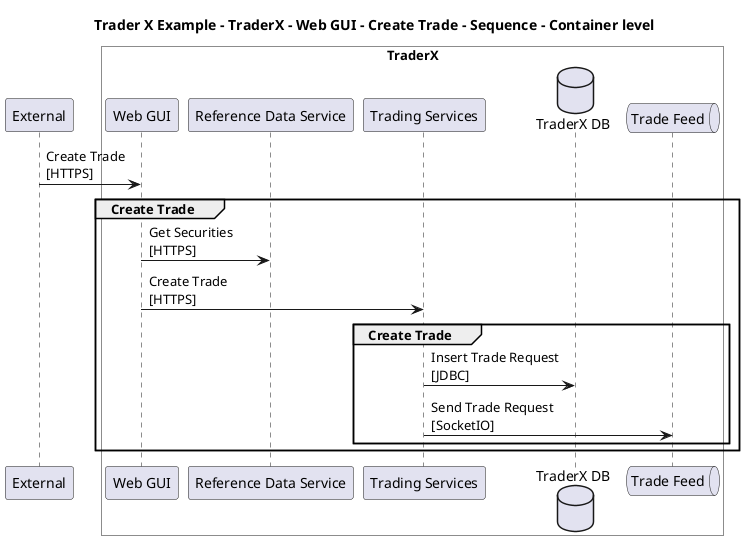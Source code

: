@startuml

title Trader X Example - TraderX - Web GUI - Create Trade - Sequence - Container level

participant "External" as C4InterFlow.SoftwareSystems.ExternalSystem

box "TraderX" #White
    participant "Web GUI" as TraderXExample.SoftwareSystems.TraderX.Containers.WebGUI
    participant "Reference Data Service" as TraderXExample.SoftwareSystems.TraderX.Containers.ReferenceDataService
    participant "Trading Services" as TraderXExample.SoftwareSystems.TraderX.Containers.TradingServices
    database "TraderX DB" as TraderXExample.SoftwareSystems.TraderX.Containers.TraderXDB
    queue "Trade Feed" as TraderXExample.SoftwareSystems.TraderX.Containers.TradeFeed
end box


C4InterFlow.SoftwareSystems.ExternalSystem -> TraderXExample.SoftwareSystems.TraderX.Containers.WebGUI : Create Trade\n[HTTPS]
group Create Trade
TraderXExample.SoftwareSystems.TraderX.Containers.WebGUI -> TraderXExample.SoftwareSystems.TraderX.Containers.ReferenceDataService : Get Securities\n[HTTPS]
TraderXExample.SoftwareSystems.TraderX.Containers.WebGUI -> TraderXExample.SoftwareSystems.TraderX.Containers.TradingServices : Create Trade\n[HTTPS]
group Create Trade
TraderXExample.SoftwareSystems.TraderX.Containers.TradingServices -> TraderXExample.SoftwareSystems.TraderX.Containers.TraderXDB : Insert Trade Request\n[JDBC]
TraderXExample.SoftwareSystems.TraderX.Containers.TradingServices -> TraderXExample.SoftwareSystems.TraderX.Containers.TradeFeed : Send Trade Request\n[SocketIO]
end
end


@enduml
